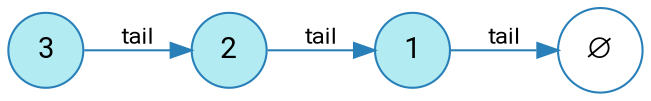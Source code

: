 digraph {
    bgcolor=transparent
    splines=false
    rankdir=LR

    // Default theme: enabled
    node[shape="circle" style="filled" color="#2980B9" fillcolor="#b2ebf2" fontcolor="#000000" fontname="Segoe UI,Roboto,Helvetica,Arial,sans-serif"]
    edge [color="#2980B9" fontcolor="#000000" fontname="Segoe UI,Roboto,Helvetica,Arial,sans-serif" fontsize=11]

    p1[label=3]
    p2[label=2]
    p3[label=1]
    nil[shape=circle label="∅" fillcolor="#ffffff"]

    p1 -> p2[label=tail]
    p2 -> p3[label=tail]
    p3 -> nil[label=tail]
}
